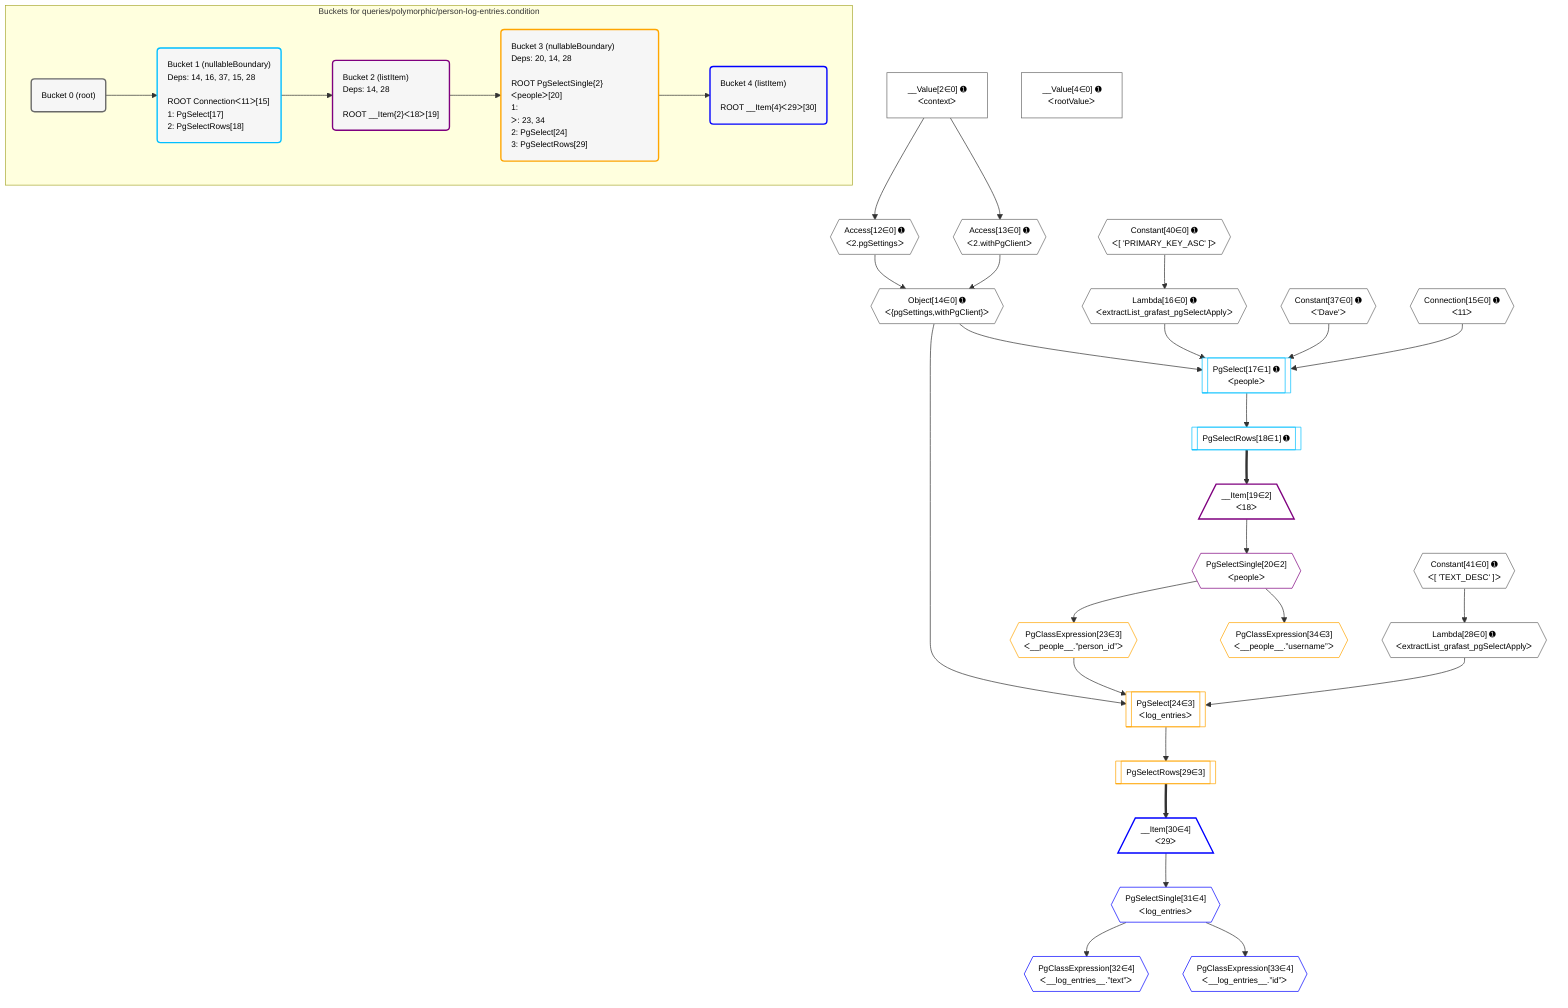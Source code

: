 %%{init: {'themeVariables': { 'fontSize': '12px'}}}%%
graph TD
    classDef path fill:#eee,stroke:#000,color:#000
    classDef plan fill:#fff,stroke-width:1px,color:#000
    classDef itemplan fill:#fff,stroke-width:2px,color:#000
    classDef unbatchedplan fill:#dff,stroke-width:1px,color:#000
    classDef sideeffectplan fill:#fcc,stroke-width:2px,color:#000
    classDef bucket fill:#f6f6f6,color:#000,stroke-width:2px,text-align:left


    %% plan dependencies
    Object14{{"Object[14∈0] ➊<br />ᐸ{pgSettings,withPgClient}ᐳ"}}:::plan
    Access12{{"Access[12∈0] ➊<br />ᐸ2.pgSettingsᐳ"}}:::plan
    Access13{{"Access[13∈0] ➊<br />ᐸ2.withPgClientᐳ"}}:::plan
    Access12 & Access13 --> Object14
    __Value2["__Value[2∈0] ➊<br />ᐸcontextᐳ"]:::plan
    __Value2 --> Access12
    __Value2 --> Access13
    Lambda16{{"Lambda[16∈0] ➊<br />ᐸextractList_grafast_pgSelectApplyᐳ"}}:::plan
    Constant40{{"Constant[40∈0] ➊<br />ᐸ[ 'PRIMARY_KEY_ASC' ]ᐳ"}}:::plan
    Constant40 --> Lambda16
    Lambda28{{"Lambda[28∈0] ➊<br />ᐸextractList_grafast_pgSelectApplyᐳ"}}:::plan
    Constant41{{"Constant[41∈0] ➊<br />ᐸ[ 'TEXT_DESC' ]ᐳ"}}:::plan
    Constant41 --> Lambda28
    __Value4["__Value[4∈0] ➊<br />ᐸrootValueᐳ"]:::plan
    Connection15{{"Connection[15∈0] ➊<br />ᐸ11ᐳ"}}:::plan
    Constant37{{"Constant[37∈0] ➊<br />ᐸ'Dave'ᐳ"}}:::plan
    PgSelect17[["PgSelect[17∈1] ➊<br />ᐸpeopleᐳ"]]:::plan
    Object14 & Lambda16 & Constant37 & Connection15 --> PgSelect17
    PgSelectRows18[["PgSelectRows[18∈1] ➊"]]:::plan
    PgSelect17 --> PgSelectRows18
    __Item19[/"__Item[19∈2]<br />ᐸ18ᐳ"\]:::itemplan
    PgSelectRows18 ==> __Item19
    PgSelectSingle20{{"PgSelectSingle[20∈2]<br />ᐸpeopleᐳ"}}:::plan
    __Item19 --> PgSelectSingle20
    PgSelect24[["PgSelect[24∈3]<br />ᐸlog_entriesᐳ"]]:::plan
    PgClassExpression23{{"PgClassExpression[23∈3]<br />ᐸ__people__.”person_id”ᐳ"}}:::plan
    Object14 & PgClassExpression23 & Lambda28 --> PgSelect24
    PgSelectSingle20 --> PgClassExpression23
    PgSelectRows29[["PgSelectRows[29∈3]"]]:::plan
    PgSelect24 --> PgSelectRows29
    PgClassExpression34{{"PgClassExpression[34∈3]<br />ᐸ__people__.”username”ᐳ"}}:::plan
    PgSelectSingle20 --> PgClassExpression34
    __Item30[/"__Item[30∈4]<br />ᐸ29ᐳ"\]:::itemplan
    PgSelectRows29 ==> __Item30
    PgSelectSingle31{{"PgSelectSingle[31∈4]<br />ᐸlog_entriesᐳ"}}:::plan
    __Item30 --> PgSelectSingle31
    PgClassExpression32{{"PgClassExpression[32∈4]<br />ᐸ__log_entries__.”text”ᐳ"}}:::plan
    PgSelectSingle31 --> PgClassExpression32
    PgClassExpression33{{"PgClassExpression[33∈4]<br />ᐸ__log_entries__.”id”ᐳ"}}:::plan
    PgSelectSingle31 --> PgClassExpression33

    %% define steps

    subgraph "Buckets for queries/polymorphic/person-log-entries.condition"
    Bucket0("Bucket 0 (root)"):::bucket
    classDef bucket0 stroke:#696969
    class Bucket0,__Value2,__Value4,Access12,Access13,Object14,Connection15,Lambda16,Lambda28,Constant37,Constant40,Constant41 bucket0
    Bucket1("Bucket 1 (nullableBoundary)<br />Deps: 14, 16, 37, 15, 28<br /><br />ROOT Connectionᐸ11ᐳ[15]<br />1: PgSelect[17]<br />2: PgSelectRows[18]"):::bucket
    classDef bucket1 stroke:#00bfff
    class Bucket1,PgSelect17,PgSelectRows18 bucket1
    Bucket2("Bucket 2 (listItem)<br />Deps: 14, 28<br /><br />ROOT __Item{2}ᐸ18ᐳ[19]"):::bucket
    classDef bucket2 stroke:#7f007f
    class Bucket2,__Item19,PgSelectSingle20 bucket2
    Bucket3("Bucket 3 (nullableBoundary)<br />Deps: 20, 14, 28<br /><br />ROOT PgSelectSingle{2}ᐸpeopleᐳ[20]<br />1: <br />ᐳ: 23, 34<br />2: PgSelect[24]<br />3: PgSelectRows[29]"):::bucket
    classDef bucket3 stroke:#ffa500
    class Bucket3,PgClassExpression23,PgSelect24,PgSelectRows29,PgClassExpression34 bucket3
    Bucket4("Bucket 4 (listItem)<br /><br />ROOT __Item{4}ᐸ29ᐳ[30]"):::bucket
    classDef bucket4 stroke:#0000ff
    class Bucket4,__Item30,PgSelectSingle31,PgClassExpression32,PgClassExpression33 bucket4
    Bucket0 --> Bucket1
    Bucket1 --> Bucket2
    Bucket2 --> Bucket3
    Bucket3 --> Bucket4
    end